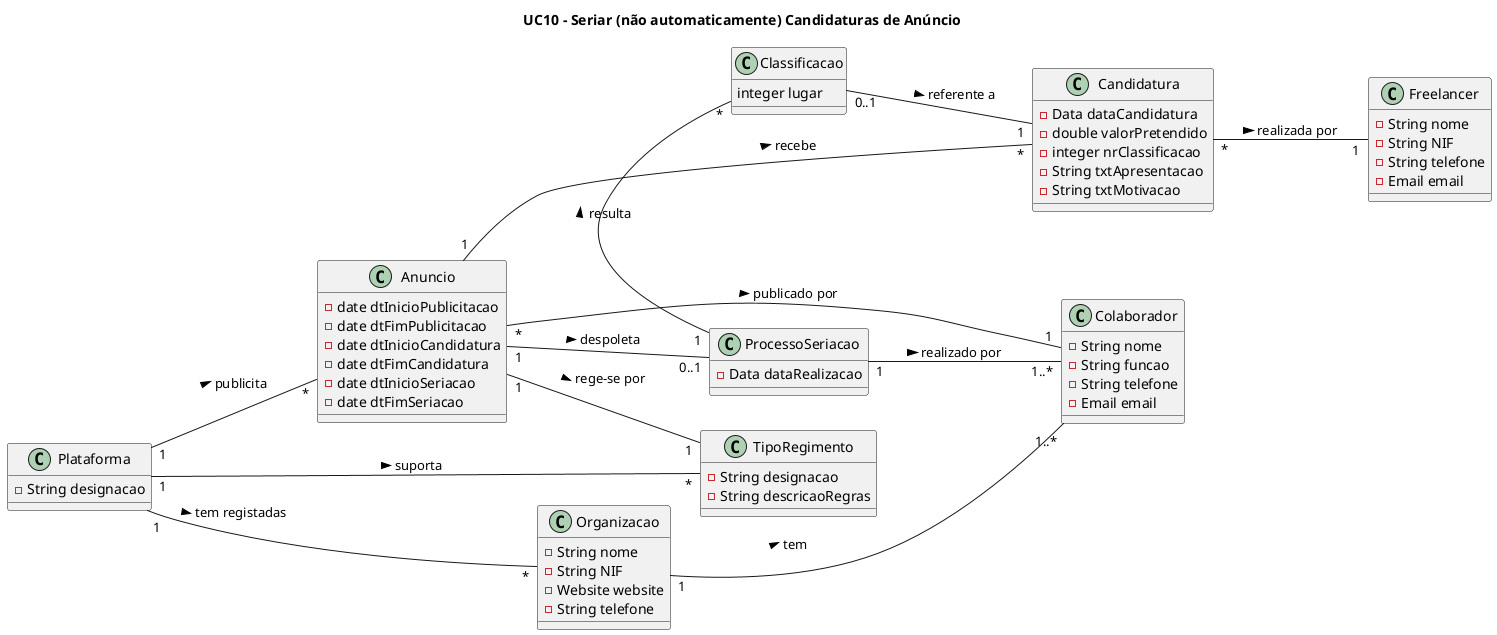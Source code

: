 @startuml
left to right direction

title UC10 - Seriar (não automaticamente) Candidaturas de Anúncio

class Plataforma{
    -String designacao
}

class Anuncio{
    -date dtInicioPublicitacao
    -date dtFimPublicitacao
    -date dtInicioCandidatura
    -date dtFimCandidatura
    -date dtInicioSeriacao
    -date dtFimSeriacao
}

class Organizacao{
  -String nome 
  -String NIF 
  -Website website
  -String telefone
}

class TipoRegimento{
  -String designacao
  -String descricaoRegras
}

class Colaborador{
    -String nome
    -String funcao
    -String telefone
    -Email email
}

class ProcessoSeriacao{
    -Data dataRealizacao
}

class Classificacao{
    integer lugar
}

class Candidatura{
    -Data dataCandidatura
    -double valorPretendido
    -integer nrClassificacao
    -String txtApresentacao
    -String txtMotivacao
}

class Freelancer{
    -String nome
    -String NIF
    -String telefone
    -Email email
}

Candidatura "*" -- "1" Freelancer: realizada por >
Classificacao "0..1" -- "1" Candidatura: referente a >
ProcessoSeriacao "1"- "*" Classificacao: resulta >
Anuncio "1" - "0..1" ProcessoSeriacao: despoleta >
Plataforma "1" -- "*" Anuncio: publicita >
Plataforma "1" -- "*" Organizacao: tem registadas >
ProcessoSeriacao "1"- "1..*" Colaborador: realizado por  >
Anuncio "*" --- "1" Colaborador: publicado por >
Organizacao "1" -- "1..*" Colaborador: tem >
Anuncio "1" --- "*" Candidatura: recebe >
Plataforma "1" - "*" TipoRegimento: suporta >
Anuncio "1" -- "1" TipoRegimento: rege-se por >





@enduml